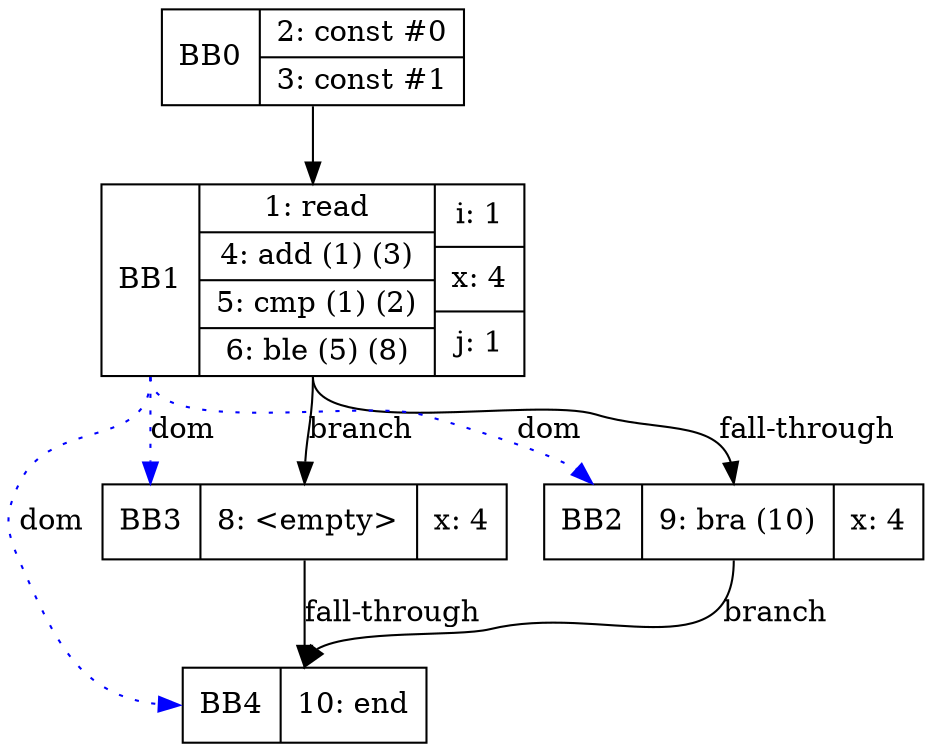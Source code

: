 digraph G {
bb0 [shape=record, label="<b>BB0 | {2: const #0|3: const #1}"];
bb1 [shape=record, label="<b>BB1 | {1: read|4: add (1) (3)|5: cmp (1) (2)|6: ble (5) (8)}| {i: 1 | x: 4 | j: 1}"];
bb2 [shape=record, label="<b>BB2 | {9: bra (10)}| {x: 4}"];
bb3 [shape=record, label="<b>BB3 | {8: \<empty\>}| {x: 4}"];
bb4 [shape=record, label="<b>BB4 | {10: end}"];
bb0:s -> bb1:n ;
bb1:s -> bb2:n [label="fall-through"];
bb1:s -> bb3:n [label="branch"];
bb2:s -> bb4:n [label="branch"];
bb3:s -> bb4:n [label="fall-through"];
bb1:b -> bb2:b [color=blue, style=dotted, label="dom"];
bb1:b -> bb3:b [color=blue, style=dotted, label="dom"];
bb1:b -> bb4:b [color=blue, style=dotted, label="dom"];
}